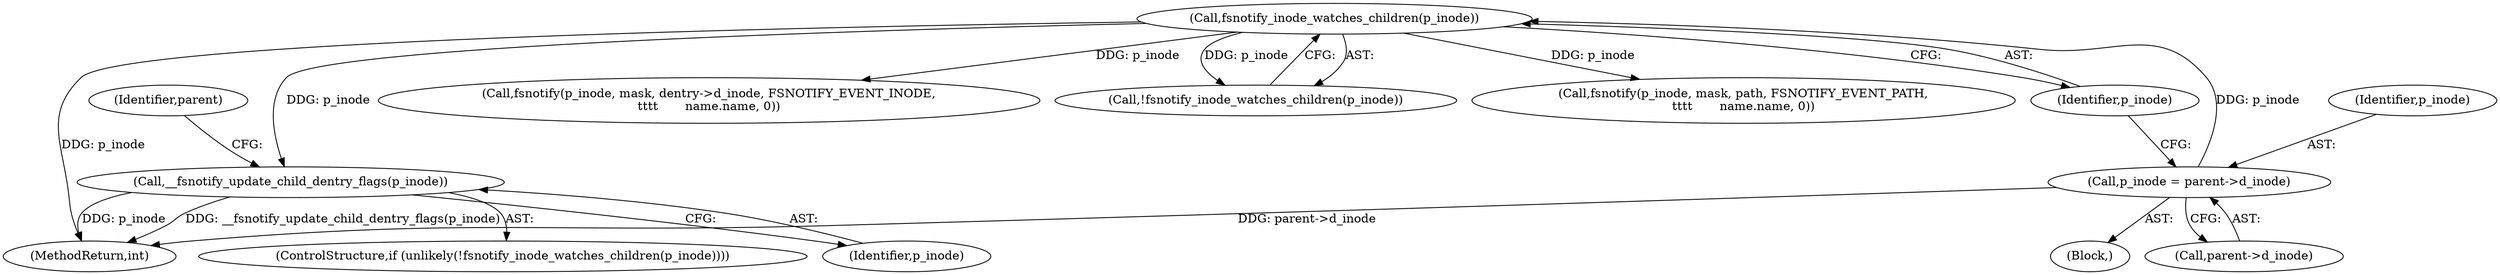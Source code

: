 digraph "0_linux_49d31c2f389acfe83417083e1208422b4091cd9e_1@API" {
"1000143" [label="(Call,__fsnotify_update_child_dentry_flags(p_inode))"];
"1000141" [label="(Call,fsnotify_inode_watches_children(p_inode))"];
"1000133" [label="(Call,p_inode = parent->d_inode)"];
"1000141" [label="(Call,fsnotify_inode_watches_children(p_inode))"];
"1000135" [label="(Call,parent->d_inode)"];
"1000142" [label="(Identifier,p_inode)"];
"1000105" [label="(Block,)"];
"1000195" [label="(MethodReturn,int)"];
"1000138" [label="(ControlStructure,if (unlikely(!fsnotify_inode_watches_children(p_inode))))"];
"1000177" [label="(Call,fsnotify(p_inode, mask, dentry->d_inode, FSNOTIFY_EVENT_INODE,\n\t\t\t\t       name.name, 0))"];
"1000144" [label="(Identifier,p_inode)"];
"1000133" [label="(Call,p_inode = parent->d_inode)"];
"1000143" [label="(Call,__fsnotify_update_child_dentry_flags(p_inode))"];
"1000192" [label="(Identifier,parent)"];
"1000134" [label="(Identifier,p_inode)"];
"1000140" [label="(Call,!fsnotify_inode_watches_children(p_inode))"];
"1000165" [label="(Call,fsnotify(p_inode, mask, path, FSNOTIFY_EVENT_PATH,\n\t\t\t\t       name.name, 0))"];
"1000143" -> "1000138"  [label="AST: "];
"1000143" -> "1000144"  [label="CFG: "];
"1000144" -> "1000143"  [label="AST: "];
"1000192" -> "1000143"  [label="CFG: "];
"1000143" -> "1000195"  [label="DDG: p_inode"];
"1000143" -> "1000195"  [label="DDG: __fsnotify_update_child_dentry_flags(p_inode)"];
"1000141" -> "1000143"  [label="DDG: p_inode"];
"1000141" -> "1000140"  [label="AST: "];
"1000141" -> "1000142"  [label="CFG: "];
"1000142" -> "1000141"  [label="AST: "];
"1000140" -> "1000141"  [label="CFG: "];
"1000141" -> "1000195"  [label="DDG: p_inode"];
"1000141" -> "1000140"  [label="DDG: p_inode"];
"1000133" -> "1000141"  [label="DDG: p_inode"];
"1000141" -> "1000165"  [label="DDG: p_inode"];
"1000141" -> "1000177"  [label="DDG: p_inode"];
"1000133" -> "1000105"  [label="AST: "];
"1000133" -> "1000135"  [label="CFG: "];
"1000134" -> "1000133"  [label="AST: "];
"1000135" -> "1000133"  [label="AST: "];
"1000142" -> "1000133"  [label="CFG: "];
"1000133" -> "1000195"  [label="DDG: parent->d_inode"];
}
